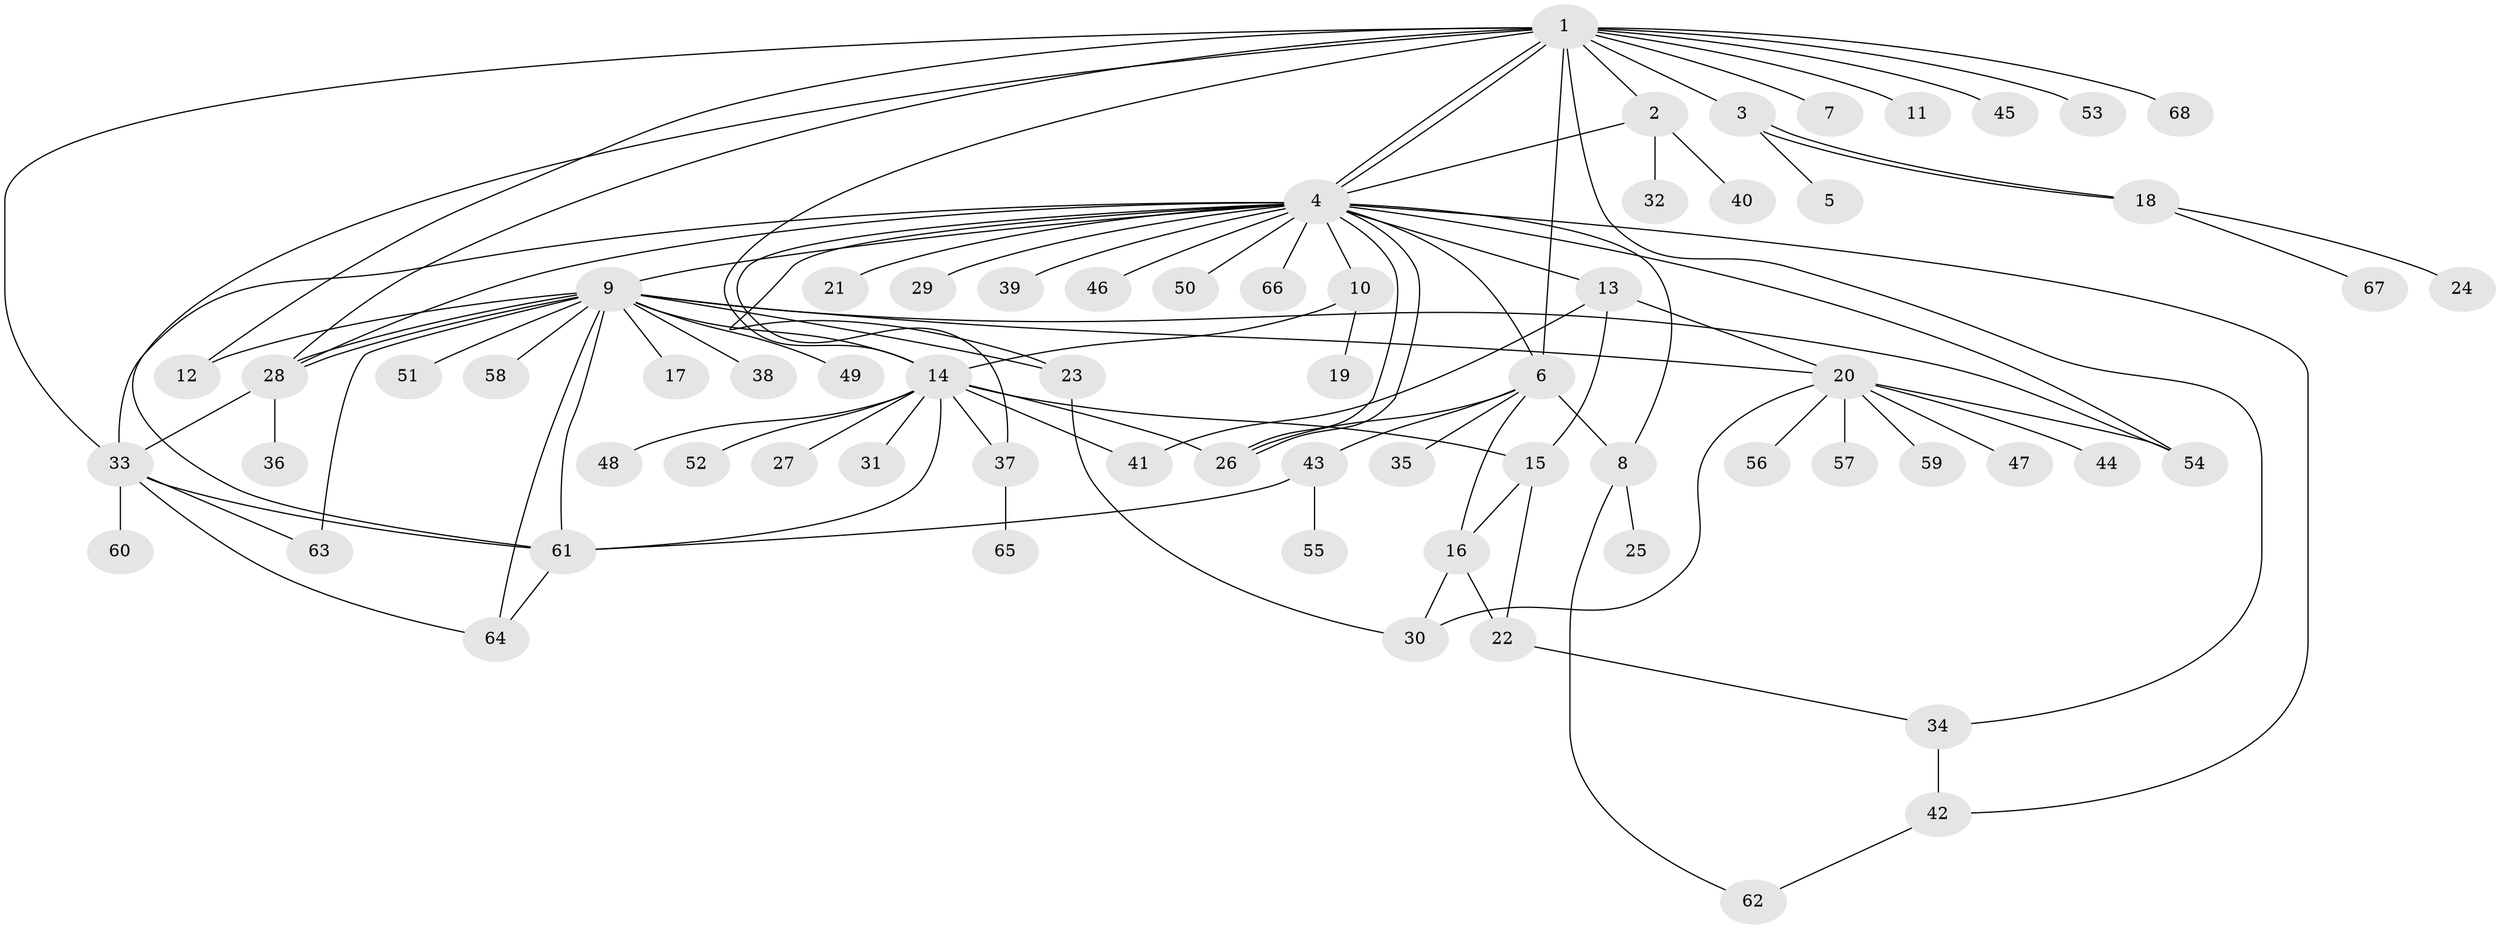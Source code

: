 // Generated by graph-tools (version 1.1) at 2025/49/03/09/25 03:49:57]
// undirected, 68 vertices, 104 edges
graph export_dot {
graph [start="1"]
  node [color=gray90,style=filled];
  1;
  2;
  3;
  4;
  5;
  6;
  7;
  8;
  9;
  10;
  11;
  12;
  13;
  14;
  15;
  16;
  17;
  18;
  19;
  20;
  21;
  22;
  23;
  24;
  25;
  26;
  27;
  28;
  29;
  30;
  31;
  32;
  33;
  34;
  35;
  36;
  37;
  38;
  39;
  40;
  41;
  42;
  43;
  44;
  45;
  46;
  47;
  48;
  49;
  50;
  51;
  52;
  53;
  54;
  55;
  56;
  57;
  58;
  59;
  60;
  61;
  62;
  63;
  64;
  65;
  66;
  67;
  68;
  1 -- 2;
  1 -- 3;
  1 -- 4;
  1 -- 4;
  1 -- 6;
  1 -- 7;
  1 -- 11;
  1 -- 12;
  1 -- 14;
  1 -- 28;
  1 -- 33;
  1 -- 34;
  1 -- 45;
  1 -- 53;
  1 -- 61;
  1 -- 68;
  2 -- 4;
  2 -- 32;
  2 -- 40;
  3 -- 5;
  3 -- 18;
  3 -- 18;
  4 -- 6;
  4 -- 8;
  4 -- 9;
  4 -- 10;
  4 -- 13;
  4 -- 21;
  4 -- 23;
  4 -- 26;
  4 -- 26;
  4 -- 28;
  4 -- 29;
  4 -- 33;
  4 -- 37;
  4 -- 39;
  4 -- 42;
  4 -- 46;
  4 -- 50;
  4 -- 54;
  4 -- 66;
  6 -- 8;
  6 -- 16;
  6 -- 26;
  6 -- 35;
  6 -- 43;
  8 -- 25;
  8 -- 62;
  9 -- 12;
  9 -- 14;
  9 -- 17;
  9 -- 20;
  9 -- 23;
  9 -- 28;
  9 -- 28;
  9 -- 38;
  9 -- 49;
  9 -- 51;
  9 -- 54;
  9 -- 58;
  9 -- 61;
  9 -- 63;
  9 -- 64;
  10 -- 14;
  10 -- 19;
  13 -- 15;
  13 -- 20;
  13 -- 41;
  14 -- 15;
  14 -- 26;
  14 -- 27;
  14 -- 31;
  14 -- 37;
  14 -- 41;
  14 -- 48;
  14 -- 52;
  14 -- 61;
  15 -- 16;
  15 -- 22;
  16 -- 22;
  16 -- 30;
  18 -- 24;
  18 -- 67;
  20 -- 30;
  20 -- 44;
  20 -- 47;
  20 -- 54;
  20 -- 56;
  20 -- 57;
  20 -- 59;
  22 -- 34;
  23 -- 30;
  28 -- 33;
  28 -- 36;
  33 -- 60;
  33 -- 61;
  33 -- 63;
  33 -- 64;
  34 -- 42;
  37 -- 65;
  42 -- 62;
  43 -- 55;
  43 -- 61;
  61 -- 64;
}

